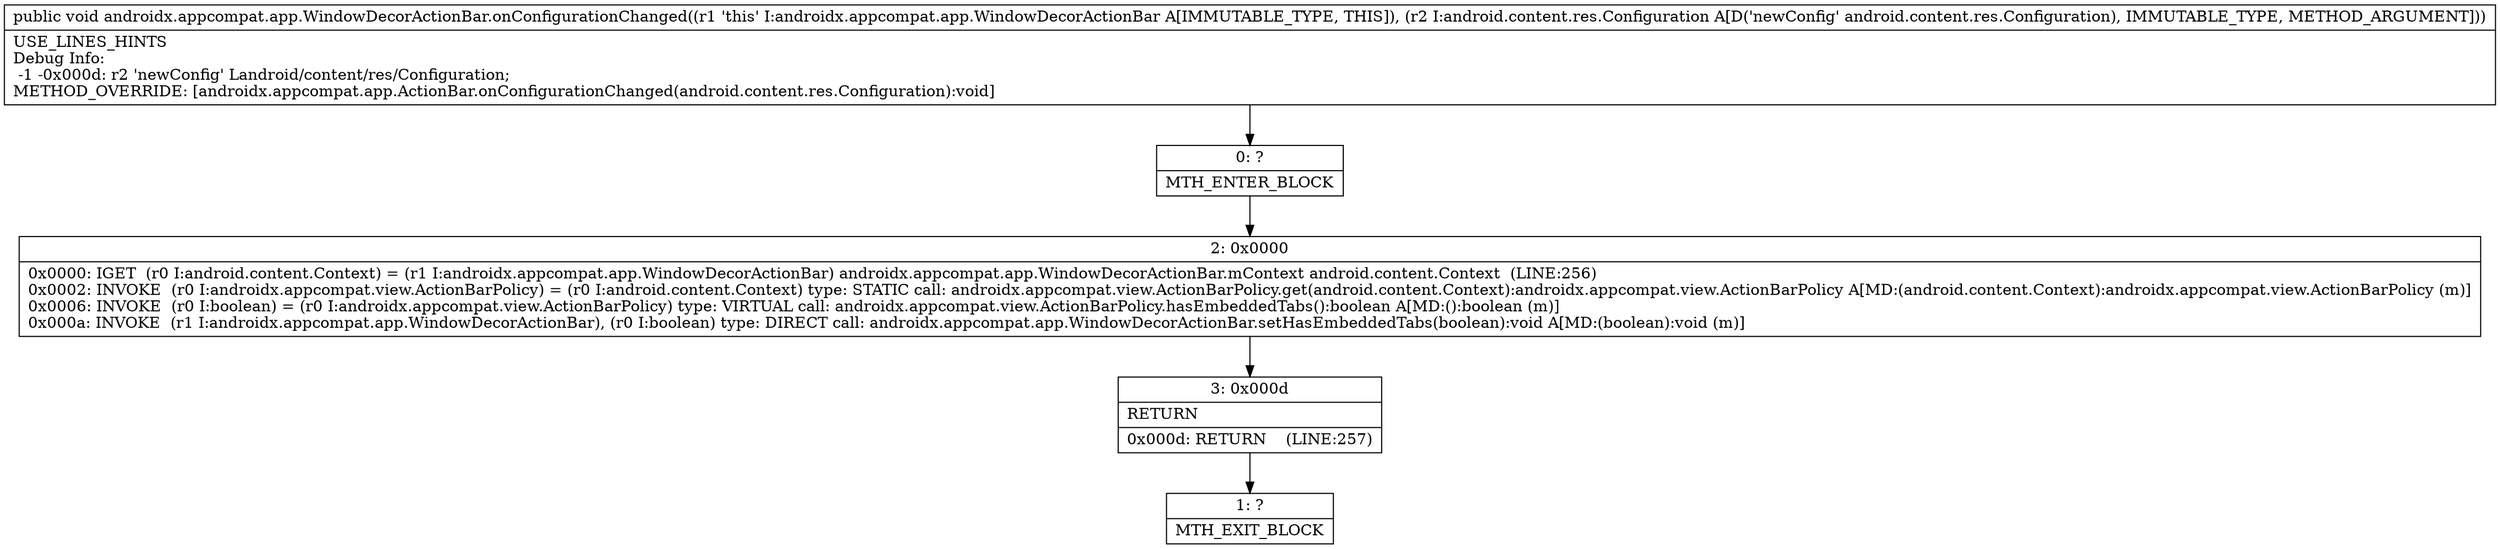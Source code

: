 digraph "CFG forandroidx.appcompat.app.WindowDecorActionBar.onConfigurationChanged(Landroid\/content\/res\/Configuration;)V" {
Node_0 [shape=record,label="{0\:\ ?|MTH_ENTER_BLOCK\l}"];
Node_2 [shape=record,label="{2\:\ 0x0000|0x0000: IGET  (r0 I:android.content.Context) = (r1 I:androidx.appcompat.app.WindowDecorActionBar) androidx.appcompat.app.WindowDecorActionBar.mContext android.content.Context  (LINE:256)\l0x0002: INVOKE  (r0 I:androidx.appcompat.view.ActionBarPolicy) = (r0 I:android.content.Context) type: STATIC call: androidx.appcompat.view.ActionBarPolicy.get(android.content.Context):androidx.appcompat.view.ActionBarPolicy A[MD:(android.content.Context):androidx.appcompat.view.ActionBarPolicy (m)]\l0x0006: INVOKE  (r0 I:boolean) = (r0 I:androidx.appcompat.view.ActionBarPolicy) type: VIRTUAL call: androidx.appcompat.view.ActionBarPolicy.hasEmbeddedTabs():boolean A[MD:():boolean (m)]\l0x000a: INVOKE  (r1 I:androidx.appcompat.app.WindowDecorActionBar), (r0 I:boolean) type: DIRECT call: androidx.appcompat.app.WindowDecorActionBar.setHasEmbeddedTabs(boolean):void A[MD:(boolean):void (m)]\l}"];
Node_3 [shape=record,label="{3\:\ 0x000d|RETURN\l|0x000d: RETURN    (LINE:257)\l}"];
Node_1 [shape=record,label="{1\:\ ?|MTH_EXIT_BLOCK\l}"];
MethodNode[shape=record,label="{public void androidx.appcompat.app.WindowDecorActionBar.onConfigurationChanged((r1 'this' I:androidx.appcompat.app.WindowDecorActionBar A[IMMUTABLE_TYPE, THIS]), (r2 I:android.content.res.Configuration A[D('newConfig' android.content.res.Configuration), IMMUTABLE_TYPE, METHOD_ARGUMENT]))  | USE_LINES_HINTS\lDebug Info:\l  \-1 \-0x000d: r2 'newConfig' Landroid\/content\/res\/Configuration;\lMETHOD_OVERRIDE: [androidx.appcompat.app.ActionBar.onConfigurationChanged(android.content.res.Configuration):void]\l}"];
MethodNode -> Node_0;Node_0 -> Node_2;
Node_2 -> Node_3;
Node_3 -> Node_1;
}

